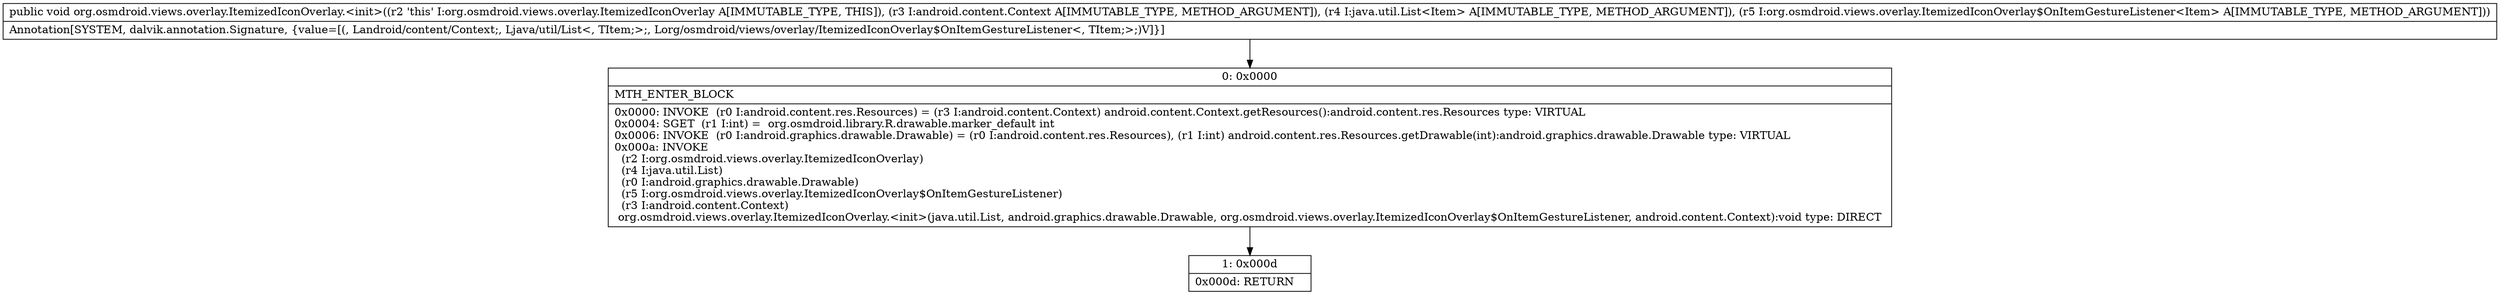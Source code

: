 digraph "CFG fororg.osmdroid.views.overlay.ItemizedIconOverlay.\<init\>(Landroid\/content\/Context;Ljava\/util\/List;Lorg\/osmdroid\/views\/overlay\/ItemizedIconOverlay$OnItemGestureListener;)V" {
Node_0 [shape=record,label="{0\:\ 0x0000|MTH_ENTER_BLOCK\l|0x0000: INVOKE  (r0 I:android.content.res.Resources) = (r3 I:android.content.Context) android.content.Context.getResources():android.content.res.Resources type: VIRTUAL \l0x0004: SGET  (r1 I:int) =  org.osmdroid.library.R.drawable.marker_default int \l0x0006: INVOKE  (r0 I:android.graphics.drawable.Drawable) = (r0 I:android.content.res.Resources), (r1 I:int) android.content.res.Resources.getDrawable(int):android.graphics.drawable.Drawable type: VIRTUAL \l0x000a: INVOKE  \l  (r2 I:org.osmdroid.views.overlay.ItemizedIconOverlay)\l  (r4 I:java.util.List)\l  (r0 I:android.graphics.drawable.Drawable)\l  (r5 I:org.osmdroid.views.overlay.ItemizedIconOverlay$OnItemGestureListener)\l  (r3 I:android.content.Context)\l org.osmdroid.views.overlay.ItemizedIconOverlay.\<init\>(java.util.List, android.graphics.drawable.Drawable, org.osmdroid.views.overlay.ItemizedIconOverlay$OnItemGestureListener, android.content.Context):void type: DIRECT \l}"];
Node_1 [shape=record,label="{1\:\ 0x000d|0x000d: RETURN   \l}"];
MethodNode[shape=record,label="{public void org.osmdroid.views.overlay.ItemizedIconOverlay.\<init\>((r2 'this' I:org.osmdroid.views.overlay.ItemizedIconOverlay A[IMMUTABLE_TYPE, THIS]), (r3 I:android.content.Context A[IMMUTABLE_TYPE, METHOD_ARGUMENT]), (r4 I:java.util.List\<Item\> A[IMMUTABLE_TYPE, METHOD_ARGUMENT]), (r5 I:org.osmdroid.views.overlay.ItemizedIconOverlay$OnItemGestureListener\<Item\> A[IMMUTABLE_TYPE, METHOD_ARGUMENT]))  | Annotation[SYSTEM, dalvik.annotation.Signature, \{value=[(, Landroid\/content\/Context;, Ljava\/util\/List\<, TItem;\>;, Lorg\/osmdroid\/views\/overlay\/ItemizedIconOverlay$OnItemGestureListener\<, TItem;\>;)V]\}]\l}"];
MethodNode -> Node_0;
Node_0 -> Node_1;
}

